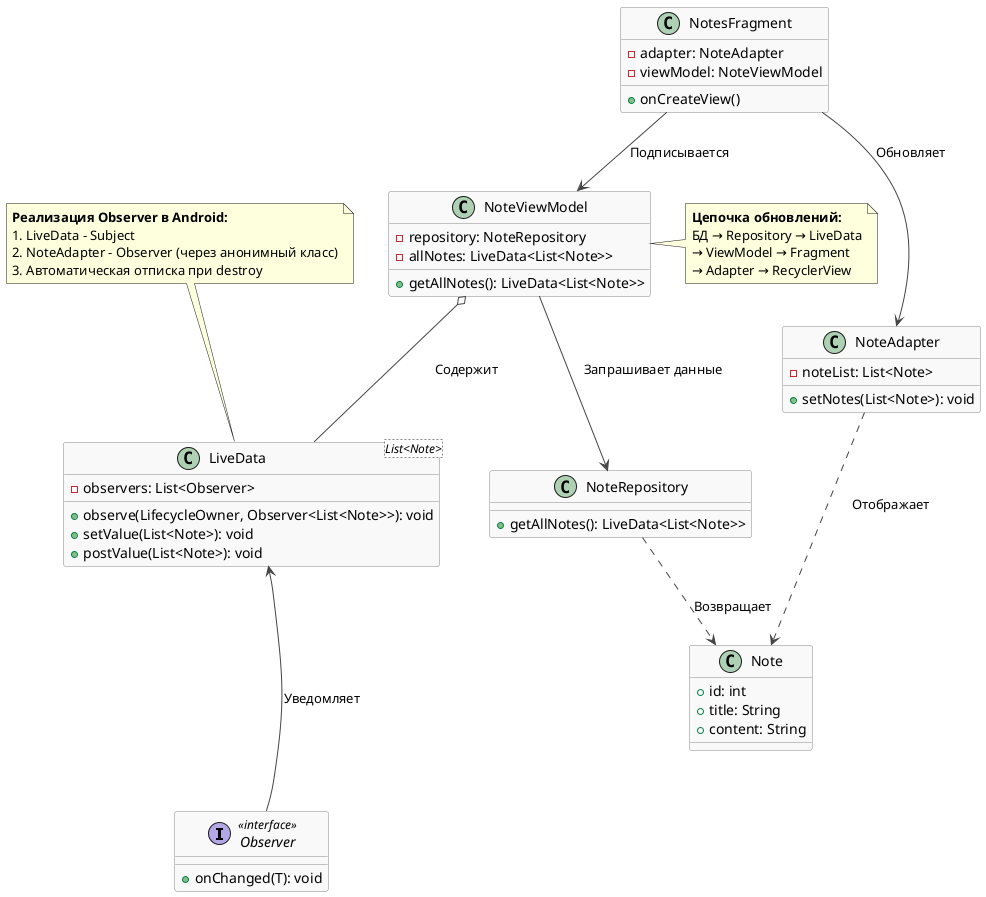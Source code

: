 @startuml ObserverPatternInNotes

' Цвета и стили
skinparam class {
    BackgroundColor #F9F9F9
    ArrowColor #444444
    BorderColor #888888
}

' Интерфейсы
interface Observer <<interface>> {
    + onChanged(T): void
}

' Классы
class LiveData<List<Note>> {
    - observers: List<Observer>
    + observe(LifecycleOwner, Observer<List<Note>>): void
    + setValue(List<Note>): void
    + postValue(List<Note>): void
}

class NoteViewModel {
    - repository: NoteRepository
    - allNotes: LiveData<List<Note>>
    + getAllNotes(): LiveData<List<Note>>
}

class NotesFragment {
    - adapter: NoteAdapter
    - viewModel: NoteViewModel
    + onCreateView()
}

class NoteAdapter {
    - noteList: List<Note>
    + setNotes(List<Note>): void
}

' Внешние компоненты
class NoteRepository {
    + getAllNotes(): LiveData<List<Note>>
}

class Note {
    + id: int
    + title: String
    + content: String
}

' Связи
LiveData -[hidden]--> Observer
LiveData  <-- Observer : Уведомляет

NoteViewModel o-- LiveData : Содержит
NoteViewModel --> NoteRepository : Запрашивает данные

NotesFragment --> NoteViewModel : Подписывается
NotesFragment --> NoteAdapter : Обновляет

NoteAdapter ..> Note : Отображает
NoteRepository ..> Note : Возвращает

' Примечания
note top of LiveData
  <b>Реализация Observer в Android:</b>
  1. LiveData - Subject
  2. NoteAdapter - Observer (через анонимный класс)
  3. Автоматическая отписка при destroy
end note

note right of NoteViewModel
  <b>Цепочка обновлений:</b>
  БД → Repository → LiveData
  → ViewModel → Fragment
  → Adapter → RecyclerView
end note

@enduml
